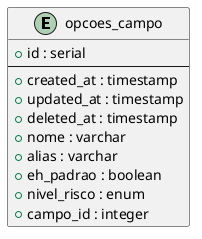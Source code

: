 @startuml

entity opcoes_campo {
  +id : serial
  --
  +created_at : timestamp
  +updated_at : timestamp
  +deleted_at : timestamp
  +nome : varchar
  +alias : varchar
  +eh_padrao : boolean
  +nivel_risco : enum
  +campo_id : integer
}
@enduml